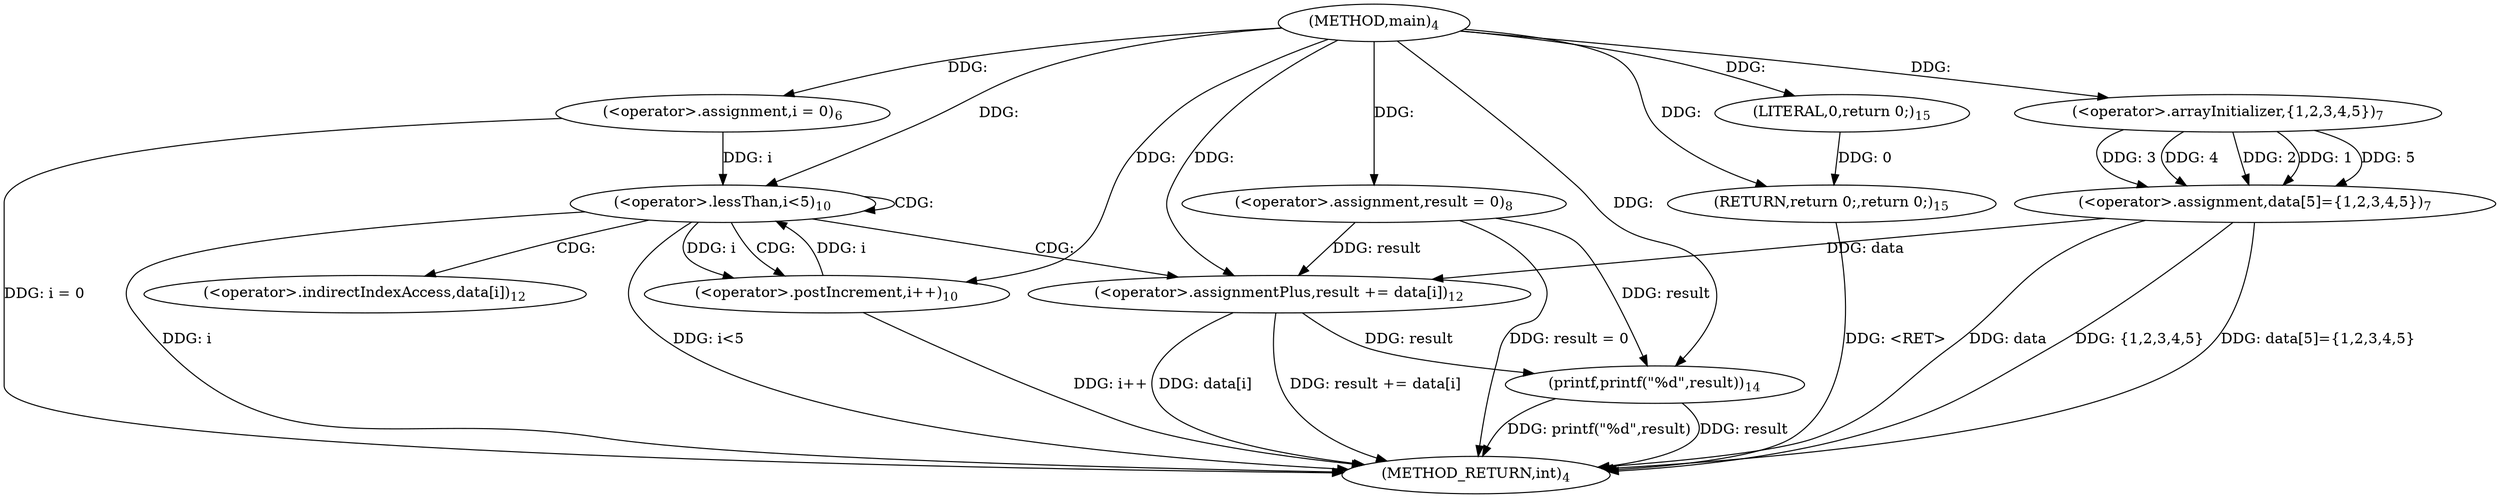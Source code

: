 digraph "main" {  
"9" [label = <(METHOD,main)<SUB>4</SUB>> ]
"46" [label = <(METHOD_RETURN,int)<SUB>4</SUB>> ]
"12" [label = <(&lt;operator&gt;.assignment,i = 0)<SUB>6</SUB>> ]
"16" [label = <(&lt;operator&gt;.assignment,data[5]={1,2,3,4,5})<SUB>7</SUB>> ]
"25" [label = <(&lt;operator&gt;.assignment,result = 0)<SUB>8</SUB>> ]
"41" [label = <(printf,printf(&quot;%d&quot;,result))<SUB>14</SUB>> ]
"44" [label = <(RETURN,return 0;,return 0;)<SUB>15</SUB>> ]
"30" [label = <(&lt;operator&gt;.lessThan,i&lt;5)<SUB>10</SUB>> ]
"33" [label = <(&lt;operator&gt;.postIncrement,i++)<SUB>10</SUB>> ]
"45" [label = <(LITERAL,0,return 0;)<SUB>15</SUB>> ]
"18" [label = <(&lt;operator&gt;.arrayInitializer,{1,2,3,4,5})<SUB>7</SUB>> ]
"36" [label = <(&lt;operator&gt;.assignmentPlus,result += data[i])<SUB>12</SUB>> ]
"38" [label = <(&lt;operator&gt;.indirectIndexAccess,data[i])<SUB>12</SUB>> ]
  "44" -> "46"  [ label = "DDG: &lt;RET&gt;"] 
  "12" -> "46"  [ label = "DDG: i = 0"] 
  "16" -> "46"  [ label = "DDG: data"] 
  "16" -> "46"  [ label = "DDG: {1,2,3,4,5}"] 
  "16" -> "46"  [ label = "DDG: data[5]={1,2,3,4,5}"] 
  "25" -> "46"  [ label = "DDG: result = 0"] 
  "30" -> "46"  [ label = "DDG: i"] 
  "30" -> "46"  [ label = "DDG: i&lt;5"] 
  "41" -> "46"  [ label = "DDG: result"] 
  "41" -> "46"  [ label = "DDG: printf(&quot;%d&quot;,result)"] 
  "36" -> "46"  [ label = "DDG: data[i]"] 
  "36" -> "46"  [ label = "DDG: result += data[i]"] 
  "33" -> "46"  [ label = "DDG: i++"] 
  "9" -> "12"  [ label = "DDG: "] 
  "18" -> "16"  [ label = "DDG: 4"] 
  "18" -> "16"  [ label = "DDG: 2"] 
  "18" -> "16"  [ label = "DDG: 1"] 
  "18" -> "16"  [ label = "DDG: 5"] 
  "18" -> "16"  [ label = "DDG: 3"] 
  "9" -> "25"  [ label = "DDG: "] 
  "45" -> "44"  [ label = "DDG: 0"] 
  "9" -> "44"  [ label = "DDG: "] 
  "9" -> "41"  [ label = "DDG: "] 
  "25" -> "41"  [ label = "DDG: result"] 
  "36" -> "41"  [ label = "DDG: result"] 
  "9" -> "45"  [ label = "DDG: "] 
  "9" -> "18"  [ label = "DDG: "] 
  "12" -> "30"  [ label = "DDG: i"] 
  "33" -> "30"  [ label = "DDG: i"] 
  "9" -> "30"  [ label = "DDG: "] 
  "30" -> "33"  [ label = "DDG: i"] 
  "9" -> "33"  [ label = "DDG: "] 
  "16" -> "36"  [ label = "DDG: data"] 
  "25" -> "36"  [ label = "DDG: result"] 
  "9" -> "36"  [ label = "DDG: "] 
  "30" -> "30"  [ label = "CDG: "] 
  "30" -> "38"  [ label = "CDG: "] 
  "30" -> "33"  [ label = "CDG: "] 
  "30" -> "36"  [ label = "CDG: "] 
}
